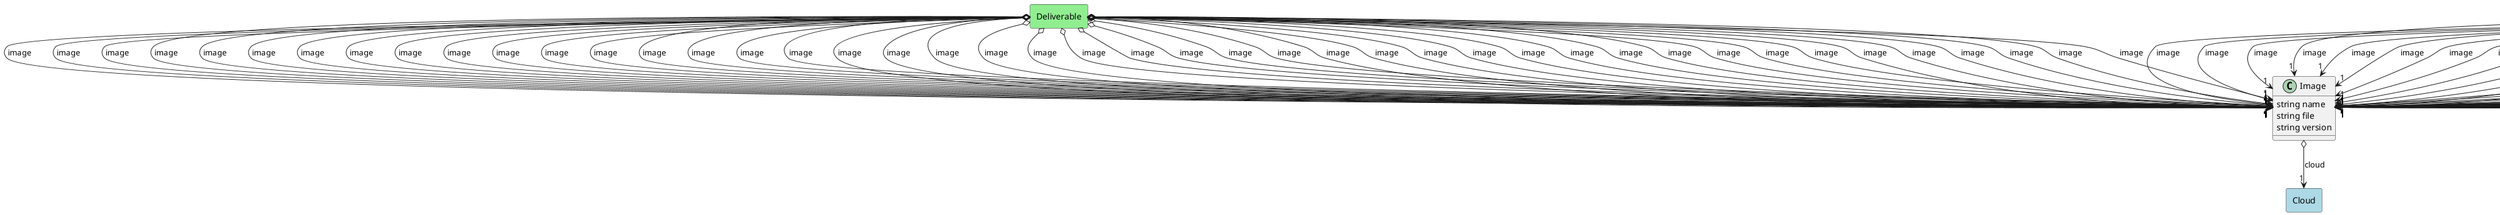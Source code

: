 @startuml

class "Image" as Model {
 string name
 string file
 string version

 
}

rectangle "Cloud" as Cloud #lightblue {
}

Model o--> "1" Cloud : cloud




    rectangle "Deliverable" as Deliverable #lightgreen {
    }
    
        Deliverable   o--> "1" Model : "image"
    
    rectangle "ServiceInstance" as ServiceInstance #lightgreen {
    }
    
        ServiceInstance   o--> "1" Model : "image"
    
    rectangle "Deliverable" as Deliverable #lightgreen {
    }
    
        Deliverable   o--> "1" Model : "image"
    
    rectangle "ServiceInstance" as ServiceInstance #lightgreen {
    }
    
        ServiceInstance   o--> "1" Model : "image"
    
    rectangle "Deliverable" as Deliverable #lightgreen {
    }
    
        Deliverable   o--> "1" Model : "image"
    
    rectangle "ServiceInstance" as ServiceInstance #lightgreen {
    }
    
        ServiceInstance   o--> "1" Model : "image"
    
    rectangle "Deliverable" as Deliverable #lightgreen {
    }
    
        Deliverable   o--> "1" Model : "image"
    
    rectangle "ServiceInstance" as ServiceInstance #lightgreen {
    }
    
        ServiceInstance   o--> "1" Model : "image"
    
    rectangle "Deliverable" as Deliverable #lightgreen {
    }
    
        Deliverable   o--> "1" Model : "image"
    
    rectangle "ServiceInstance" as ServiceInstance #lightgreen {
    }
    
        ServiceInstance   o--> "1" Model : "image"
    
    rectangle "Deliverable" as Deliverable #lightgreen {
    }
    
        Deliverable   o--> "1" Model : "image"
    
    rectangle "ServiceInstance" as ServiceInstance #lightgreen {
    }
    
        ServiceInstance   o--> "1" Model : "image"
    
    rectangle "Deliverable" as Deliverable #lightgreen {
    }
    
        Deliverable   o--> "1" Model : "image"
    
    rectangle "ServiceInstance" as ServiceInstance #lightgreen {
    }
    
        ServiceInstance   o--> "1" Model : "image"
    
    rectangle "Deliverable" as Deliverable #lightgreen {
    }
    
        Deliverable   o--> "1" Model : "image"
    
    rectangle "ServiceInstance" as ServiceInstance #lightgreen {
    }
    
        ServiceInstance   o--> "1" Model : "image"
    
    rectangle "Deliverable" as Deliverable #lightgreen {
    }
    
        Deliverable   o--> "1" Model : "image"
    
    rectangle "ServiceInstance" as ServiceInstance #lightgreen {
    }
    
        ServiceInstance   o--> "1" Model : "image"
    
    rectangle "Deliverable" as Deliverable #lightgreen {
    }
    
        Deliverable   o--> "1" Model : "image"
    
    rectangle "ServiceInstance" as ServiceInstance #lightgreen {
    }
    
        ServiceInstance   o--> "1" Model : "image"
    
    rectangle "Deliverable" as Deliverable #lightgreen {
    }
    
        Deliverable   o--> "1" Model : "image"
    
    rectangle "ServiceInstance" as ServiceInstance #lightgreen {
    }
    
        ServiceInstance   o--> "1" Model : "image"
    
    rectangle "Deliverable" as Deliverable #lightgreen {
    }
    
        Deliverable   o--> "1" Model : "image"
    
    rectangle "ServiceInstance" as ServiceInstance #lightgreen {
    }
    
        ServiceInstance   o--> "1" Model : "image"
    
    rectangle "Deliverable" as Deliverable #lightgreen {
    }
    
        Deliverable   o--> "1" Model : "image"
    
    rectangle "ServiceInstance" as ServiceInstance #lightgreen {
    }
    
        ServiceInstance   o--> "1" Model : "image"
    
    rectangle "Deliverable" as Deliverable #lightgreen {
    }
    
        Deliverable   o--> "1" Model : "image"
    
    rectangle "ServiceInstance" as ServiceInstance #lightgreen {
    }
    
        ServiceInstance   o--> "1" Model : "image"
    
    rectangle "Deliverable" as Deliverable #lightgreen {
    }
    
        Deliverable   o--> "1" Model : "image"
    
    rectangle "ServiceInstance" as ServiceInstance #lightgreen {
    }
    
        ServiceInstance   o--> "1" Model : "image"
    
    rectangle "Deliverable" as Deliverable #lightgreen {
    }
    
        Deliverable   o--> "1" Model : "image"
    
    rectangle "ServiceInstance" as ServiceInstance #lightgreen {
    }
    
        ServiceInstance   o--> "1" Model : "image"
    
    rectangle "Deliverable" as Deliverable #lightgreen {
    }
    
        Deliverable   o--> "1" Model : "image"
    
    rectangle "ServiceInstance" as ServiceInstance #lightgreen {
    }
    
        ServiceInstance   o--> "1" Model : "image"
    
    rectangle "Deliverable" as Deliverable #lightgreen {
    }
    
        Deliverable   o--> "1" Model : "image"
    
    rectangle "ServiceInstance" as ServiceInstance #lightgreen {
    }
    
        ServiceInstance   o--> "1" Model : "image"
    
    rectangle "Deliverable" as Deliverable #lightgreen {
    }
    
        Deliverable   o--> "1" Model : "image"
    
    rectangle "ServiceInstance" as ServiceInstance #lightgreen {
    }
    
        ServiceInstance   o--> "1" Model : "image"
    
    rectangle "Deliverable" as Deliverable #lightgreen {
    }
    
        Deliverable   o--> "1" Model : "image"
    
    rectangle "ServiceInstance" as ServiceInstance #lightgreen {
    }
    
        ServiceInstance   o--> "1" Model : "image"
    
    rectangle "Deliverable" as Deliverable #lightgreen {
    }
    
        Deliverable   o--> "1" Model : "image"
    
    rectangle "ServiceInstance" as ServiceInstance #lightgreen {
    }
    
        ServiceInstance   o--> "1" Model : "image"
    
    rectangle "Deliverable" as Deliverable #lightgreen {
    }
    
        Deliverable   o--> "1" Model : "image"
    
    rectangle "ServiceInstance" as ServiceInstance #lightgreen {
    }
    
        ServiceInstance   o--> "1" Model : "image"
    
    rectangle "Deliverable" as Deliverable #lightgreen {
    }
    
        Deliverable   o--> "1" Model : "image"
    
    rectangle "ServiceInstance" as ServiceInstance #lightgreen {
    }
    
        ServiceInstance   o--> "1" Model : "image"
    
    rectangle "Deliverable" as Deliverable #lightgreen {
    }
    
        Deliverable   o--> "1" Model : "image"
    
    rectangle "ServiceInstance" as ServiceInstance #lightgreen {
    }
    
        ServiceInstance   o--> "1" Model : "image"
    
    rectangle "Deliverable" as Deliverable #lightgreen {
    }
    
        Deliverable   o--> "1" Model : "image"
    
    rectangle "ServiceInstance" as ServiceInstance #lightgreen {
    }
    
        ServiceInstance   o--> "1" Model : "image"
    
    rectangle "Deliverable" as Deliverable #lightgreen {
    }
    
        Deliverable   o--> "1" Model : "image"
    
    rectangle "ServiceInstance" as ServiceInstance #lightgreen {
    }
    
        ServiceInstance   o--> "1" Model : "image"
    
    rectangle "Deliverable" as Deliverable #lightgreen {
    }
    
        Deliverable   o--> "1" Model : "image"
    
    rectangle "ServiceInstance" as ServiceInstance #lightgreen {
    }
    
        ServiceInstance   o--> "1" Model : "image"
    
    rectangle "Deliverable" as Deliverable #lightgreen {
    }
    
        Deliverable   o--> "1" Model : "image"
    
    rectangle "ServiceInstance" as ServiceInstance #lightgreen {
    }
    
        ServiceInstance   o--> "1" Model : "image"
    
    rectangle "Deliverable" as Deliverable #lightgreen {
    }
    
        Deliverable   o--> "1" Model : "image"
    
    rectangle "ServiceInstance" as ServiceInstance #lightgreen {
    }
    
        ServiceInstance   o--> "1" Model : "image"
    
    rectangle "Deliverable" as Deliverable #lightgreen {
    }
    
        Deliverable   o--> "1" Model : "image"
    
    rectangle "ServiceInstance" as ServiceInstance #lightgreen {
    }
    
        ServiceInstance   o--> "1" Model : "image"
    
    rectangle "Deliverable" as Deliverable #lightgreen {
    }
    
        Deliverable   o--> "1" Model : "image"
    
    rectangle "ServiceInstance" as ServiceInstance #lightgreen {
    }
    
        ServiceInstance   o--> "1" Model : "image"
    
    rectangle "Deliverable" as Deliverable #lightgreen {
    }
    
        Deliverable   o--> "1" Model : "image"
    
    rectangle "ServiceInstance" as ServiceInstance #lightgreen {
    }
    
        ServiceInstance   o--> "1" Model : "image"
    
    rectangle "Deliverable" as Deliverable #lightgreen {
    }
    
        Deliverable   o--> "1" Model : "image"
    
    rectangle "ServiceInstance" as ServiceInstance #lightgreen {
    }
    
        ServiceInstance   o--> "1" Model : "image"
    
    rectangle "Deliverable" as Deliverable #lightgreen {
    }
    
        Deliverable   o--> "1" Model : "image"
    
    rectangle "ServiceInstance" as ServiceInstance #lightgreen {
    }
    
        ServiceInstance   o--> "1" Model : "image"
    
    rectangle "Deliverable" as Deliverable #lightgreen {
    }
    
        Deliverable   o--> "1" Model : "image"
    
    rectangle "ServiceInstance" as ServiceInstance #lightgreen {
    }
    
        ServiceInstance   o--> "1" Model : "image"
    
    rectangle "Deliverable" as Deliverable #lightgreen {
    }
    
        Deliverable   o--> "1" Model : "image"
    
    rectangle "ServiceInstance" as ServiceInstance #lightgreen {
    }
    
        ServiceInstance   o--> "1" Model : "image"
    
    rectangle "Deliverable" as Deliverable #lightgreen {
    }
    
        Deliverable   o--> "1" Model : "image"
    
    rectangle "ServiceInstance" as ServiceInstance #lightgreen {
    }
    
        ServiceInstance   o--> "1" Model : "image"
    
    rectangle "Deliverable" as Deliverable #lightgreen {
    }
    
        Deliverable   o--> "1" Model : "image"
    
    rectangle "ServiceInstance" as ServiceInstance #lightgreen {
    }
    
        ServiceInstance   o--> "1" Model : "image"
    
    rectangle "StackInstance" as StackInstance #lightgreen {
    }
    
        StackInstance   o--> "1" Model : "image"
    
    rectangle "Deliverable" as Deliverable #lightgreen {
    }
    
        Deliverable   o--> "1" Model : "image"
    
    rectangle "ServiceInstance" as ServiceInstance #lightgreen {
    }
    
        ServiceInstance   o--> "1" Model : "image"
    
    rectangle "StackInstance" as StackInstance #lightgreen {
    }
    
        StackInstance   o--> "1" Model : "image"
    
    rectangle "Deliverable" as Deliverable #lightgreen {
    }
    
        Deliverable   o--> "1" Model : "image"
    
    rectangle "ServiceInstance" as ServiceInstance #lightgreen {
    }
    
        ServiceInstance   o--> "1" Model : "image"
    
    rectangle "StackInstance" as StackInstance #lightgreen {
    }
    
        StackInstance   o--> "1" Model : "image"
    
    rectangle "Deliverable" as Deliverable #lightgreen {
    }
    
        Deliverable   o--> "1" Model : "image"
    
    rectangle "ServiceInstance" as ServiceInstance #lightgreen {
    }
    
        ServiceInstance   o--> "1" Model : "image"
    
    rectangle "StackInstance" as StackInstance #lightgreen {
    }
    
        StackInstance   o--> "1" Model : "image"
    
    rectangle "Deliverable" as Deliverable #lightgreen {
    }
    
        Deliverable   o--> "1" Model : "image"
    
    rectangle "ServiceInstance" as ServiceInstance #lightgreen {
    }
    
        ServiceInstance   o--> "1" Model : "image"
    
    rectangle "StackInstance" as StackInstance #lightgreen {
    }
    
        StackInstance   o--> "1" Model : "image"
    
    rectangle "Deliverable" as Deliverable #lightgreen {
    }
    
        Deliverable   o--> "1" Model : "image"
    
    rectangle "ServiceInstance" as ServiceInstance #lightgreen {
    }
    
        ServiceInstance   o--> "1" Model : "image"
    
    rectangle "StackInstance" as StackInstance #lightgreen {
    }
    
        StackInstance   o--> "1" Model : "image"
    
    rectangle "Deliverable" as Deliverable #lightgreen {
    }
    
        Deliverable   o--> "1" Model : "image"
    
    rectangle "ServiceInstance" as ServiceInstance #lightgreen {
    }
    
        ServiceInstance   o--> "1" Model : "image"
    
    rectangle "StackInstance" as StackInstance #lightgreen {
    }
    
        StackInstance   o--> "1" Model : "image"
    

@enduml
